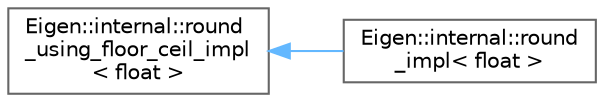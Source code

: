 digraph "Graphical Class Hierarchy"
{
 // LATEX_PDF_SIZE
  bgcolor="transparent";
  edge [fontname=Helvetica,fontsize=10,labelfontname=Helvetica,labelfontsize=10];
  node [fontname=Helvetica,fontsize=10,shape=box,height=0.2,width=0.4];
  rankdir="LR";
  Node0 [id="Node000000",label="Eigen::internal::round\l_using_floor_ceil_impl\l\< float \>",height=0.2,width=0.4,color="grey40", fillcolor="white", style="filled",URL="$structEigen_1_1internal_1_1round__using__floor__ceil__impl.html",tooltip=" "];
  Node0 -> Node1 [id="edge992_Node000000_Node000001",dir="back",color="steelblue1",style="solid",tooltip=" "];
  Node1 [id="Node000001",label="Eigen::internal::round\l_impl\< float \>",height=0.2,width=0.4,color="grey40", fillcolor="white", style="filled",URL="$structEigen_1_1internal_1_1round__impl_3_01float_01_4.html",tooltip=" "];
}
